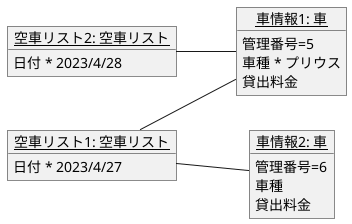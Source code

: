 @startuml オブジェクト図
left to right direction
object "<u>空車リスト2: 空車リスト</u>" as k2 {
日付 * 2023/4/28
}
object "<u>空車リスト1: 空車リスト</u>" as k1 {
日付 * 2023/4/27
}
object "<u>車情報1: 車</u>" as car1 {
管理番号=5
車種 * プリウス
貸出料金
}
object "<u>車情報2: 車</u>" as car2 {
管理番号=6
車種
貸出料金
}
k1 -- car1
k1 -- car2
k2 -- car1
@enduml